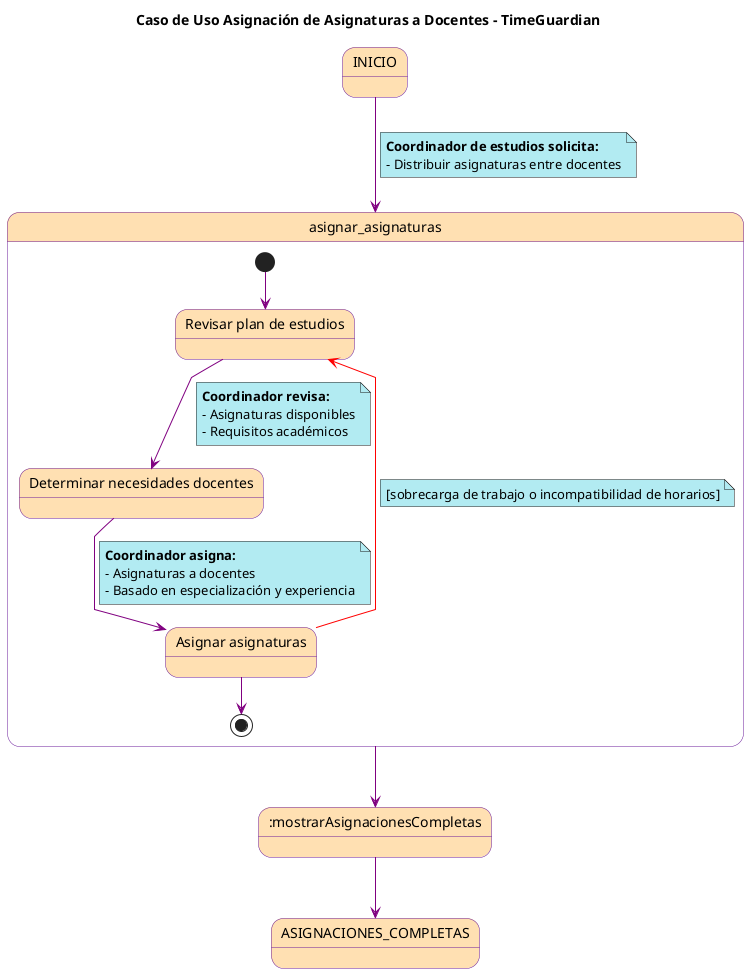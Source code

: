@startuml

skinparam state {
  BackgroundColor #ffe0b2
  BorderColor #6a1b9a
}

skinparam note {
  BackgroundColor #b2ebf2
}

skinparam linetype polyline

title Caso de Uso Asignación de Asignaturas a Docentes - TimeGuardian

INICIO -[#purple]-> asignar_asignaturas
note on link
  **Coordinador de estudios solicita:**
  - Distribuir asignaturas entre docentes
end note

state asignar_asignaturas {
  state "Revisar plan de estudios" as A
  state "Determinar necesidades docentes" as B
  state "Asignar asignaturas" as C

  [*] -[#purple]-> A
  A -[#purple]-> B
  note on link
      **Coordinador revisa:**
      - Asignaturas disponibles
      - Requisitos académicos
  end note
  B -[#purple]-> C
  note on link
    **Coordinador asigna:**
    - Asignaturas a docentes
    - Basado en especialización y experiencia
  end note
  C -[#red]-> A
  note on link
    [sobrecarga de trabajo o incompatibilidad de horarios]
  end note
  C -[#purple]-> [*]
}

asignar_asignaturas -[#purple]-> :mostrarAsignacionesCompletas

:mostrarAsignacionesCompletas -[#purple]-> ASIGNACIONES_COMPLETAS

@enduml

